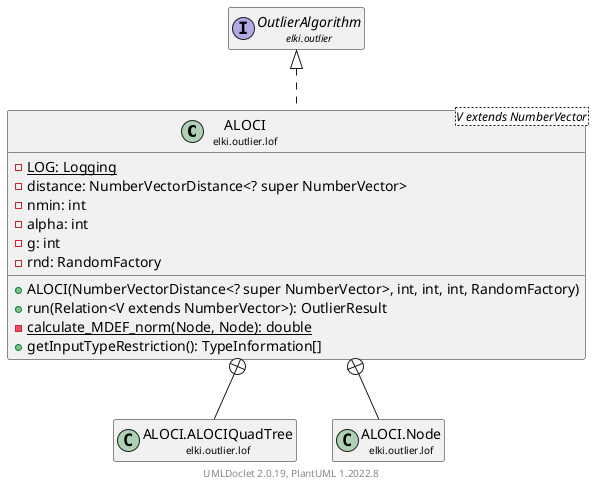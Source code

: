 @startuml
    remove .*\.(Instance|Par|Parameterizer|Factory)$
    set namespaceSeparator none
    hide empty fields
    hide empty methods

    class "<size:14>ALOCI\n<size:10>elki.outlier.lof" as elki.outlier.lof.ALOCI<V extends NumberVector> [[ALOCI.html]] {
        {static} -LOG: Logging
        -distance: NumberVectorDistance<? super NumberVector>
        -nmin: int
        -alpha: int
        -g: int
        -rnd: RandomFactory
        +ALOCI(NumberVectorDistance<? super NumberVector>, int, int, int, RandomFactory)
        +run(Relation<V extends NumberVector>): OutlierResult
        {static} -calculate_MDEF_norm(Node, Node): double
        +getInputTypeRestriction(): TypeInformation[]
    }

    interface "<size:14>OutlierAlgorithm\n<size:10>elki.outlier" as elki.outlier.OutlierAlgorithm [[../OutlierAlgorithm.html]]
    class "<size:14>ALOCI.ALOCIQuadTree\n<size:10>elki.outlier.lof" as elki.outlier.lof.ALOCI.ALOCIQuadTree [[ALOCI.ALOCIQuadTree.html]]
    class "<size:14>ALOCI.Node\n<size:10>elki.outlier.lof" as elki.outlier.lof.ALOCI.Node [[ALOCI.Node.html]]
    class "<size:14>ALOCI.Par\n<size:10>elki.outlier.lof" as elki.outlier.lof.ALOCI.Par<O extends NumberVector> [[ALOCI.Par.html]]

    elki.outlier.OutlierAlgorithm <|.. elki.outlier.lof.ALOCI
    elki.outlier.lof.ALOCI +-- elki.outlier.lof.ALOCI.ALOCIQuadTree
    elki.outlier.lof.ALOCI +-- elki.outlier.lof.ALOCI.Node
    elki.outlier.lof.ALOCI +-- elki.outlier.lof.ALOCI.Par

    center footer UMLDoclet 2.0.19, PlantUML 1.2022.8
@enduml
